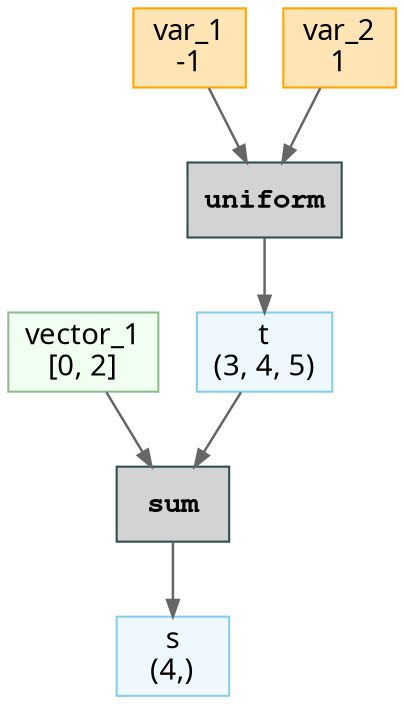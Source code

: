 // Computational Graph
digraph {
	rankdir=TB
	node [shape=record]
	123157773232032 [label="t
(3, 4, 5)" color=skyblue fillcolor=aliceblue fontname="Sans-Serif" labeljust=l shape=box style=filled]
	123157773226992 [label="var_1
-1" color=orange fillcolor=moccasin fontname="Sans-Serif" labeljust=l shape=box style=filled]
	123157773232320 [label="var_2
1" color=orange fillcolor=moccasin fontname="Sans-Serif" labeljust=l shape=box style=filled]
	123157773224400 [label=uniform color=darkslategray fillcolor=lightgray fontname="Courier Bold" labeljust=l shape=box style=filled]
	123157773954464 [label="s
(4,)" color=skyblue fillcolor=aliceblue fontname="Sans-Serif" labeljust=l shape=box style=filled]
	123157773954704 [label="vector_1
[0, 2]" color=darkseagreen fillcolor=honeydew fontname="Sans-Serif" labeljust=l shape=box style=filled]
	123157773955136 [label=sum color=darkslategray fillcolor=lightgray fontname="Courier Bold" labeljust=l shape=box style=filled]
	123157773224400 -> 123157773232032 [arrowsize=0.8 color=gray40 penwidth=1.2]
	123157773226992 -> 123157773224400 [arrowsize=0.8 color=gray40 penwidth=1.2]
	123157773232320 -> 123157773224400 [arrowsize=0.8 color=gray40 penwidth=1.2]
	123157773955136 -> 123157773954464 [arrowsize=0.8 color=gray40 penwidth=1.2]
	123157773232032 -> 123157773955136 [arrowsize=0.8 color=gray40 penwidth=1.2]
	123157773954704 -> 123157773955136 [arrowsize=0.8 color=gray40 penwidth=1.2]
}
